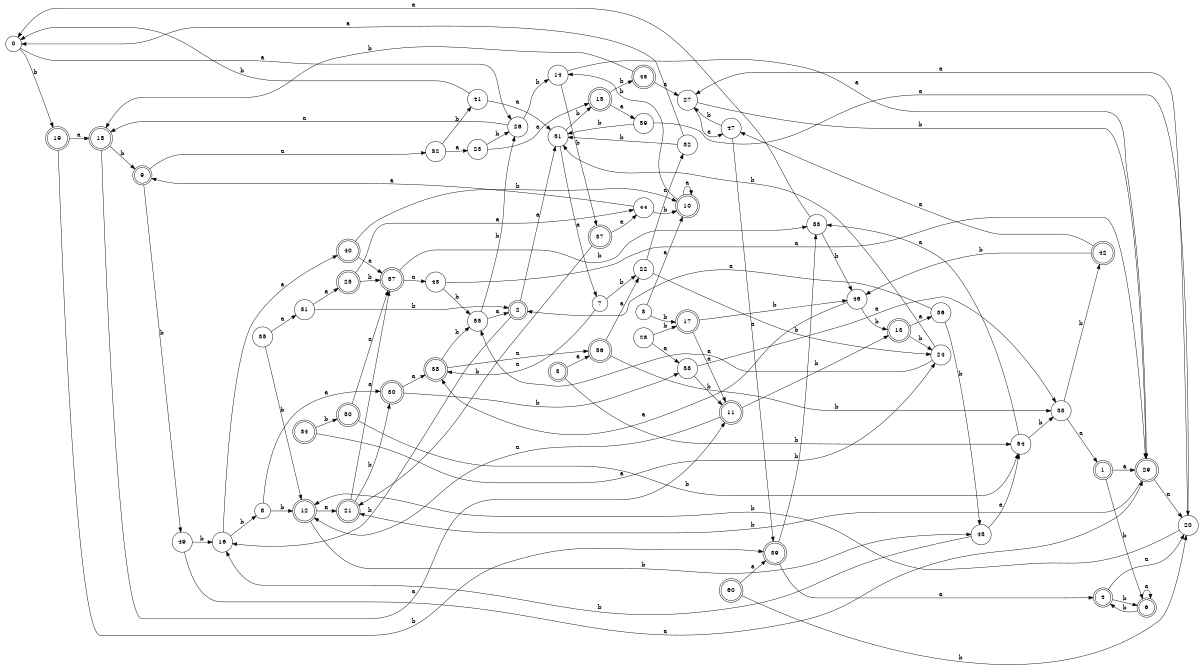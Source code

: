 digraph n49_4 {
__start0 [label="" shape="none"];

rankdir=LR;
size="8,5";

s0 [style="filled", color="black", fillcolor="white" shape="circle", label="0"];
s1 [style="rounded,filled", color="black", fillcolor="white" shape="doublecircle", label="1"];
s2 [style="rounded,filled", color="black", fillcolor="white" shape="doublecircle", label="2"];
s3 [style="filled", color="black", fillcolor="white" shape="circle", label="3"];
s4 [style="rounded,filled", color="black", fillcolor="white" shape="doublecircle", label="4"];
s5 [style="rounded,filled", color="black", fillcolor="white" shape="doublecircle", label="5"];
s6 [style="rounded,filled", color="black", fillcolor="white" shape="doublecircle", label="6"];
s7 [style="filled", color="black", fillcolor="white" shape="circle", label="7"];
s8 [style="filled", color="black", fillcolor="white" shape="circle", label="8"];
s9 [style="rounded,filled", color="black", fillcolor="white" shape="doublecircle", label="9"];
s10 [style="rounded,filled", color="black", fillcolor="white" shape="doublecircle", label="10"];
s11 [style="rounded,filled", color="black", fillcolor="white" shape="doublecircle", label="11"];
s12 [style="rounded,filled", color="black", fillcolor="white" shape="doublecircle", label="12"];
s13 [style="rounded,filled", color="black", fillcolor="white" shape="doublecircle", label="13"];
s14 [style="filled", color="black", fillcolor="white" shape="circle", label="14"];
s15 [style="rounded,filled", color="black", fillcolor="white" shape="doublecircle", label="15"];
s16 [style="filled", color="black", fillcolor="white" shape="circle", label="16"];
s17 [style="rounded,filled", color="black", fillcolor="white" shape="doublecircle", label="17"];
s18 [style="rounded,filled", color="black", fillcolor="white" shape="doublecircle", label="18"];
s19 [style="rounded,filled", color="black", fillcolor="white" shape="doublecircle", label="19"];
s20 [style="filled", color="black", fillcolor="white" shape="circle", label="20"];
s21 [style="rounded,filled", color="black", fillcolor="white" shape="doublecircle", label="21"];
s22 [style="filled", color="black", fillcolor="white" shape="circle", label="22"];
s23 [style="filled", color="black", fillcolor="white" shape="circle", label="23"];
s24 [style="filled", color="black", fillcolor="white" shape="circle", label="24"];
s25 [style="rounded,filled", color="black", fillcolor="white" shape="doublecircle", label="25"];
s26 [style="filled", color="black", fillcolor="white" shape="circle", label="26"];
s27 [style="filled", color="black", fillcolor="white" shape="circle", label="27"];
s28 [style="filled", color="black", fillcolor="white" shape="circle", label="28"];
s29 [style="rounded,filled", color="black", fillcolor="white" shape="doublecircle", label="29"];
s30 [style="rounded,filled", color="black", fillcolor="white" shape="doublecircle", label="30"];
s31 [style="filled", color="black", fillcolor="white" shape="circle", label="31"];
s32 [style="filled", color="black", fillcolor="white" shape="circle", label="32"];
s33 [style="filled", color="black", fillcolor="white" shape="circle", label="33"];
s34 [style="rounded,filled", color="black", fillcolor="white" shape="doublecircle", label="34"];
s35 [style="filled", color="black", fillcolor="white" shape="circle", label="35"];
s36 [style="filled", color="black", fillcolor="white" shape="circle", label="36"];
s37 [style="rounded,filled", color="black", fillcolor="white" shape="doublecircle", label="37"];
s38 [style="rounded,filled", color="black", fillcolor="white" shape="doublecircle", label="38"];
s39 [style="rounded,filled", color="black", fillcolor="white" shape="doublecircle", label="39"];
s40 [style="rounded,filled", color="black", fillcolor="white" shape="doublecircle", label="40"];
s41 [style="filled", color="black", fillcolor="white" shape="circle", label="41"];
s42 [style="rounded,filled", color="black", fillcolor="white" shape="doublecircle", label="42"];
s43 [style="filled", color="black", fillcolor="white" shape="circle", label="43"];
s44 [style="filled", color="black", fillcolor="white" shape="circle", label="44"];
s45 [style="filled", color="black", fillcolor="white" shape="circle", label="45"];
s46 [style="filled", color="black", fillcolor="white" shape="circle", label="46"];
s47 [style="filled", color="black", fillcolor="white" shape="circle", label="47"];
s48 [style="rounded,filled", color="black", fillcolor="white" shape="doublecircle", label="48"];
s49 [style="filled", color="black", fillcolor="white" shape="circle", label="49"];
s50 [style="rounded,filled", color="black", fillcolor="white" shape="doublecircle", label="50"];
s51 [style="filled", color="black", fillcolor="white" shape="circle", label="51"];
s52 [style="filled", color="black", fillcolor="white" shape="circle", label="52"];
s53 [style="filled", color="black", fillcolor="white" shape="circle", label="53"];
s54 [style="filled", color="black", fillcolor="white" shape="circle", label="54"];
s55 [style="filled", color="black", fillcolor="white" shape="circle", label="55"];
s56 [style="rounded,filled", color="black", fillcolor="white" shape="doublecircle", label="56"];
s57 [style="rounded,filled", color="black", fillcolor="white" shape="doublecircle", label="57"];
s58 [style="filled", color="black", fillcolor="white" shape="circle", label="58"];
s59 [style="filled", color="black", fillcolor="white" shape="circle", label="59"];
s60 [style="rounded,filled", color="black", fillcolor="white" shape="doublecircle", label="60"];
s0 -> s26 [label="a"];
s0 -> s19 [label="b"];
s1 -> s29 [label="a"];
s1 -> s6 [label="b"];
s2 -> s51 [label="a"];
s2 -> s16 [label="b"];
s3 -> s10 [label="a"];
s3 -> s17 [label="b"];
s4 -> s20 [label="a"];
s4 -> s6 [label="b"];
s5 -> s56 [label="a"];
s5 -> s54 [label="b"];
s6 -> s6 [label="a"];
s6 -> s4 [label="b"];
s7 -> s38 [label="a"];
s7 -> s22 [label="b"];
s8 -> s30 [label="a"];
s8 -> s12 [label="b"];
s9 -> s52 [label="a"];
s9 -> s49 [label="b"];
s10 -> s10 [label="a"];
s10 -> s14 [label="b"];
s11 -> s12 [label="a"];
s11 -> s13 [label="b"];
s12 -> s21 [label="a"];
s12 -> s45 [label="b"];
s13 -> s36 [label="a"];
s13 -> s24 [label="b"];
s14 -> s29 [label="a"];
s14 -> s37 [label="b"];
s15 -> s59 [label="a"];
s15 -> s48 [label="b"];
s16 -> s40 [label="a"];
s16 -> s8 [label="b"];
s17 -> s11 [label="a"];
s17 -> s46 [label="b"];
s18 -> s11 [label="a"];
s18 -> s9 [label="b"];
s19 -> s18 [label="a"];
s19 -> s39 [label="b"];
s20 -> s27 [label="a"];
s20 -> s12 [label="b"];
s21 -> s57 [label="a"];
s21 -> s30 [label="b"];
s22 -> s32 [label="a"];
s22 -> s24 [label="b"];
s23 -> s15 [label="a"];
s23 -> s26 [label="b"];
s24 -> s55 [label="a"];
s24 -> s51 [label="b"];
s25 -> s44 [label="a"];
s25 -> s57 [label="b"];
s26 -> s18 [label="a"];
s26 -> s14 [label="b"];
s27 -> s47 [label="a"];
s27 -> s29 [label="b"];
s28 -> s58 [label="a"];
s28 -> s17 [label="b"];
s29 -> s20 [label="a"];
s29 -> s21 [label="b"];
s30 -> s38 [label="a"];
s30 -> s58 [label="b"];
s31 -> s25 [label="a"];
s31 -> s2 [label="b"];
s32 -> s0 [label="a"];
s32 -> s51 [label="b"];
s33 -> s1 [label="a"];
s33 -> s42 [label="b"];
s34 -> s24 [label="a"];
s34 -> s50 [label="b"];
s35 -> s31 [label="a"];
s35 -> s12 [label="b"];
s36 -> s2 [label="a"];
s36 -> s45 [label="b"];
s37 -> s44 [label="a"];
s37 -> s21 [label="b"];
s38 -> s56 [label="a"];
s38 -> s55 [label="b"];
s39 -> s4 [label="a"];
s39 -> s53 [label="b"];
s40 -> s57 [label="a"];
s40 -> s10 [label="b"];
s41 -> s51 [label="a"];
s41 -> s0 [label="b"];
s42 -> s47 [label="a"];
s42 -> s46 [label="b"];
s43 -> s29 [label="a"];
s43 -> s55 [label="b"];
s44 -> s9 [label="a"];
s44 -> s10 [label="b"];
s45 -> s54 [label="a"];
s45 -> s16 [label="b"];
s46 -> s38 [label="a"];
s46 -> s13 [label="b"];
s47 -> s39 [label="a"];
s47 -> s27 [label="b"];
s48 -> s27 [label="a"];
s48 -> s18 [label="b"];
s49 -> s29 [label="a"];
s49 -> s16 [label="b"];
s50 -> s57 [label="a"];
s50 -> s54 [label="b"];
s51 -> s7 [label="a"];
s51 -> s15 [label="b"];
s52 -> s23 [label="a"];
s52 -> s41 [label="b"];
s53 -> s0 [label="a"];
s53 -> s46 [label="b"];
s54 -> s53 [label="a"];
s54 -> s33 [label="b"];
s55 -> s2 [label="a"];
s55 -> s26 [label="b"];
s56 -> s22 [label="a"];
s56 -> s33 [label="b"];
s57 -> s43 [label="a"];
s57 -> s53 [label="b"];
s58 -> s33 [label="a"];
s58 -> s11 [label="b"];
s59 -> s20 [label="a"];
s59 -> s51 [label="b"];
s60 -> s39 [label="a"];
s60 -> s20 [label="b"];

}